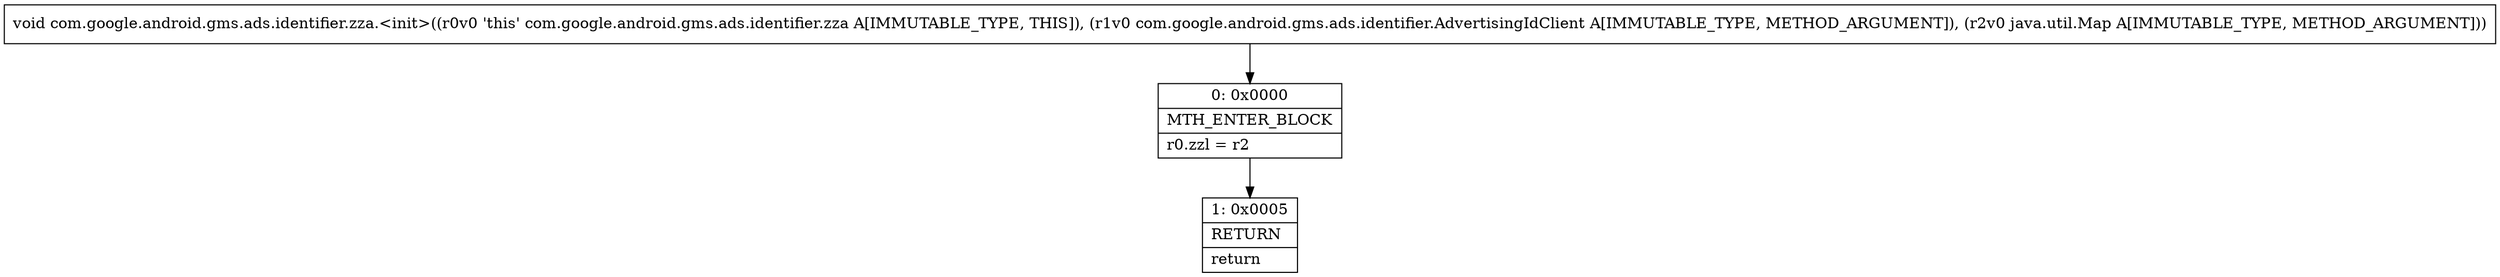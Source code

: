 digraph "CFG forcom.google.android.gms.ads.identifier.zza.\<init\>(Lcom\/google\/android\/gms\/ads\/identifier\/AdvertisingIdClient;Ljava\/util\/Map;)V" {
Node_0 [shape=record,label="{0\:\ 0x0000|MTH_ENTER_BLOCK\l|r0.zzl = r2\l}"];
Node_1 [shape=record,label="{1\:\ 0x0005|RETURN\l|return\l}"];
MethodNode[shape=record,label="{void com.google.android.gms.ads.identifier.zza.\<init\>((r0v0 'this' com.google.android.gms.ads.identifier.zza A[IMMUTABLE_TYPE, THIS]), (r1v0 com.google.android.gms.ads.identifier.AdvertisingIdClient A[IMMUTABLE_TYPE, METHOD_ARGUMENT]), (r2v0 java.util.Map A[IMMUTABLE_TYPE, METHOD_ARGUMENT])) }"];
MethodNode -> Node_0;
Node_0 -> Node_1;
}

